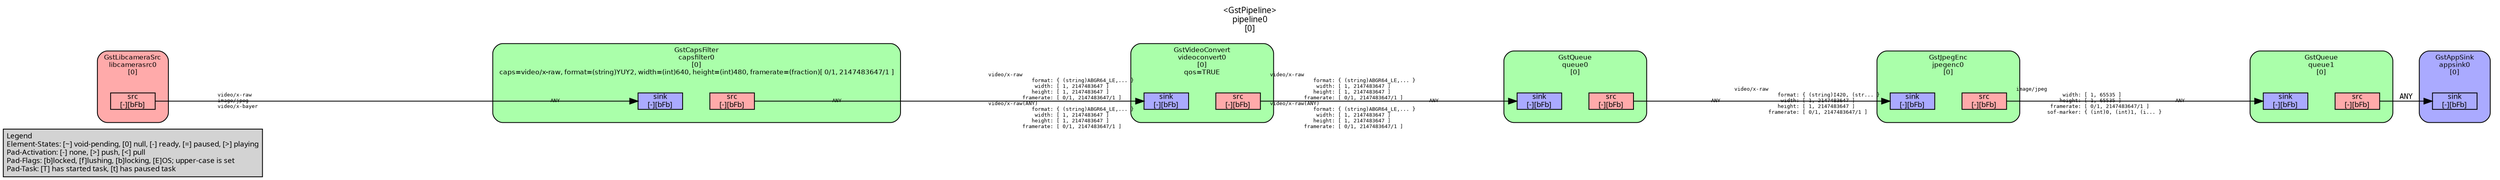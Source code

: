 digraph pipeline {
  rankdir=LR;
  fontname="sans";
  fontsize="10";
  labelloc=t;
  nodesep=.1;
  ranksep=.2;
  label="<GstPipeline>\npipeline0\n[0]";
  node [style="filled,rounded", shape=box, fontsize="9", fontname="sans", margin="0.0,0.0"];
  edge [labelfontsize="6", fontsize="9", fontname="monospace"];
  
  legend [
    pos="0,0!",
    margin="0.05,0.05",
    style="filled",
    label="Legend\lElement-States: [~] void-pending, [0] null, [-] ready, [=] paused, [>] playing\lPad-Activation: [-] none, [>] push, [<] pull\lPad-Flags: [b]locked, [f]lushing, [b]locking, [E]OS; upper-case is set\lPad-Task: [T] has started task, [t] has paused task\l",
  ];
  subgraph cluster_appsink0_0x561c1246cc60 {
    fontname="Bitstream Vera Sans";
    fontsize="8";
    style="filled,rounded";
    color=black;
    label="GstAppSink\nappsink0\n[0]";
    subgraph cluster_appsink0_0x561c1246cc60_sink {
      label="";
      style="invis";
      appsink0_0x561c1246cc60_sink_0x561c12469870 [color=black, fillcolor="#aaaaff", label="sink\n[-][bFb]", height="0.2", style="filled,solid"];
    }

    fillcolor="#aaaaff";
  }

  subgraph cluster_queue1_0x561c1246e3c0 {
    fontname="Bitstream Vera Sans";
    fontsize="8";
    style="filled,rounded";
    color=black;
    label="GstQueue\nqueue1\n[0]";
    subgraph cluster_queue1_0x561c1246e3c0_sink {
      label="";
      style="invis";
      queue1_0x561c1246e3c0_sink_0x561c124693d0 [color=black, fillcolor="#aaaaff", label="sink\n[-][bFb]", height="0.2", style="filled,solid"];
    }

    subgraph cluster_queue1_0x561c1246e3c0_src {
      label="";
      style="invis";
      queue1_0x561c1246e3c0_src_0x561c12469620 [color=black, fillcolor="#ffaaaa", label="src\n[-][bFb]", height="0.2", style="filled,solid"];
    }

    queue1_0x561c1246e3c0_sink_0x561c124693d0 -> queue1_0x561c1246e3c0_src_0x561c12469620 [style="invis"];
    fillcolor="#aaffaa";
  }

  queue1_0x561c1246e3c0_src_0x561c12469620 -> appsink0_0x561c1246cc60_sink_0x561c12469870 [label="ANY"]
  subgraph cluster_jpegenc0_0x561c12471d80 {
    fontname="Bitstream Vera Sans";
    fontsize="8";
    style="filled,rounded";
    color=black;
    label="GstJpegEnc\njpegenc0\n[0]";
    subgraph cluster_jpegenc0_0x561c12471d80_sink {
      label="";
      style="invis";
      jpegenc0_0x561c12471d80_sink_0x561c12468f30 [color=black, fillcolor="#aaaaff", label="sink\n[-][bFb]", height="0.2", style="filled,solid"];
    }

    subgraph cluster_jpegenc0_0x561c12471d80_src {
      label="";
      style="invis";
      jpegenc0_0x561c12471d80_src_0x561c12469180 [color=black, fillcolor="#ffaaaa", label="src\n[-][bFb]", height="0.2", style="filled,solid"];
    }

    jpegenc0_0x561c12471d80_sink_0x561c12468f30 -> jpegenc0_0x561c12471d80_src_0x561c12469180 [style="invis"];
    fillcolor="#aaffaa";
  }

  jpegenc0_0x561c12471d80_src_0x561c12469180 -> queue1_0x561c1246e3c0_sink_0x561c124693d0 [labeldistance="10", labelangle="0", label="                                                  ", taillabel="image/jpeg\l               width: [ 1, 65535 ]\l              height: [ 1, 65535 ]\l           framerate: [ 0/1, 2147483647/1 ]\l          sof-marker: { (int)0, (int)1, (i... }\l", headlabel="ANY"]
  subgraph cluster_queue0_0x561c1246e0c0 {
    fontname="Bitstream Vera Sans";
    fontsize="8";
    style="filled,rounded";
    color=black;
    label="GstQueue\nqueue0\n[0]";
    subgraph cluster_queue0_0x561c1246e0c0_sink {
      label="";
      style="invis";
      queue0_0x561c1246e0c0_sink_0x561c12468a90 [color=black, fillcolor="#aaaaff", label="sink\n[-][bFb]", height="0.2", style="filled,solid"];
    }

    subgraph cluster_queue0_0x561c1246e0c0_src {
      label="";
      style="invis";
      queue0_0x561c1246e0c0_src_0x561c12468ce0 [color=black, fillcolor="#ffaaaa", label="src\n[-][bFb]", height="0.2", style="filled,solid"];
    }

    queue0_0x561c1246e0c0_sink_0x561c12468a90 -> queue0_0x561c1246e0c0_src_0x561c12468ce0 [style="invis"];
    fillcolor="#aaffaa";
  }

  queue0_0x561c1246e0c0_src_0x561c12468ce0 -> jpegenc0_0x561c12471d80_sink_0x561c12468f30 [labeldistance="10", labelangle="0", label="                                                  ", taillabel="ANY", headlabel="video/x-raw\l              format: { (string)I420, (str... }\l               width: [ 1, 2147483647 ]\l              height: [ 1, 2147483647 ]\l           framerate: [ 0/1, 2147483647/1 ]\l"]
  subgraph cluster_videoconvert0_0x561c1240ccd0 {
    fontname="Bitstream Vera Sans";
    fontsize="8";
    style="filled,rounded";
    color=black;
    label="GstVideoConvert\nvideoconvert0\n[0]\nqos=TRUE";
    subgraph cluster_videoconvert0_0x561c1240ccd0_sink {
      label="";
      style="invis";
      videoconvert0_0x561c1240ccd0_sink_0x561c124685f0 [color=black, fillcolor="#aaaaff", label="sink\n[-][bFb]", height="0.2", style="filled,solid"];
    }

    subgraph cluster_videoconvert0_0x561c1240ccd0_src {
      label="";
      style="invis";
      videoconvert0_0x561c1240ccd0_src_0x561c12468840 [color=black, fillcolor="#ffaaaa", label="src\n[-][bFb]", height="0.2", style="filled,solid"];
    }

    videoconvert0_0x561c1240ccd0_sink_0x561c124685f0 -> videoconvert0_0x561c1240ccd0_src_0x561c12468840 [style="invis"];
    fillcolor="#aaffaa";
  }

  videoconvert0_0x561c1240ccd0_src_0x561c12468840 -> queue0_0x561c1246e0c0_sink_0x561c12468a90 [labeldistance="10", labelangle="0", label="                                                  ", taillabel="video/x-raw\l              format: { (string)ABGR64_LE,... }\l               width: [ 1, 2147483647 ]\l              height: [ 1, 2147483647 ]\l           framerate: [ 0/1, 2147483647/1 ]\lvideo/x-raw(ANY)\l              format: { (string)ABGR64_LE,... }\l               width: [ 1, 2147483647 ]\l              height: [ 1, 2147483647 ]\l           framerate: [ 0/1, 2147483647/1 ]\l", headlabel="ANY"]
  subgraph cluster_capsfilter0_0x561c12466120 {
    fontname="Bitstream Vera Sans";
    fontsize="8";
    style="filled,rounded";
    color=black;
    label="GstCapsFilter\ncapsfilter0\n[0]\ncaps=video/x-raw, format=(string)YUY2, width=(int)640, height=(int)480, framerate=(fraction)[ 0/1, 2147483647/1 ]";
    subgraph cluster_capsfilter0_0x561c12466120_sink {
      label="";
      style="invis";
      capsfilter0_0x561c12466120_sink_0x561c12468150 [color=black, fillcolor="#aaaaff", label="sink\n[-][bFb]", height="0.2", style="filled,solid"];
    }

    subgraph cluster_capsfilter0_0x561c12466120_src {
      label="";
      style="invis";
      capsfilter0_0x561c12466120_src_0x561c124683a0 [color=black, fillcolor="#ffaaaa", label="src\n[-][bFb]", height="0.2", style="filled,solid"];
    }

    capsfilter0_0x561c12466120_sink_0x561c12468150 -> capsfilter0_0x561c12466120_src_0x561c124683a0 [style="invis"];
    fillcolor="#aaffaa";
  }

  capsfilter0_0x561c12466120_src_0x561c124683a0 -> videoconvert0_0x561c1240ccd0_sink_0x561c124685f0 [labeldistance="10", labelangle="0", label="                                                  ", taillabel="ANY", headlabel="video/x-raw\l              format: { (string)ABGR64_LE,... }\l               width: [ 1, 2147483647 ]\l              height: [ 1, 2147483647 ]\l           framerate: [ 0/1, 2147483647/1 ]\lvideo/x-raw(ANY)\l              format: { (string)ABGR64_LE,... }\l               width: [ 1, 2147483647 ]\l              height: [ 1, 2147483647 ]\l           framerate: [ 0/1, 2147483647/1 ]\l"]
  subgraph cluster_libcamerasrc0_0x561c1245f000 {
    fontname="Bitstream Vera Sans";
    fontsize="8";
    style="filled,rounded";
    color=black;
    label="GstLibcameraSrc\nlibcamerasrc0\n[0]";
    subgraph cluster_libcamerasrc0_0x561c1245f000_src {
      label="";
      style="invis";
      libcamerasrc0_0x561c1245f000_src_0x561c12462040 [color=black, fillcolor="#ffaaaa", label="src\n[-][bFb]", height="0.2", style="filled,solid"];
    }

    fillcolor="#ffaaaa";
  }

  libcamerasrc0_0x561c1245f000_src_0x561c12462040 -> capsfilter0_0x561c12466120_sink_0x561c12468150 [labeldistance="10", labelangle="0", label="                                                  ", taillabel="video/x-raw\limage/jpeg\lvideo/x-bayer\l", headlabel="ANY"]
}
